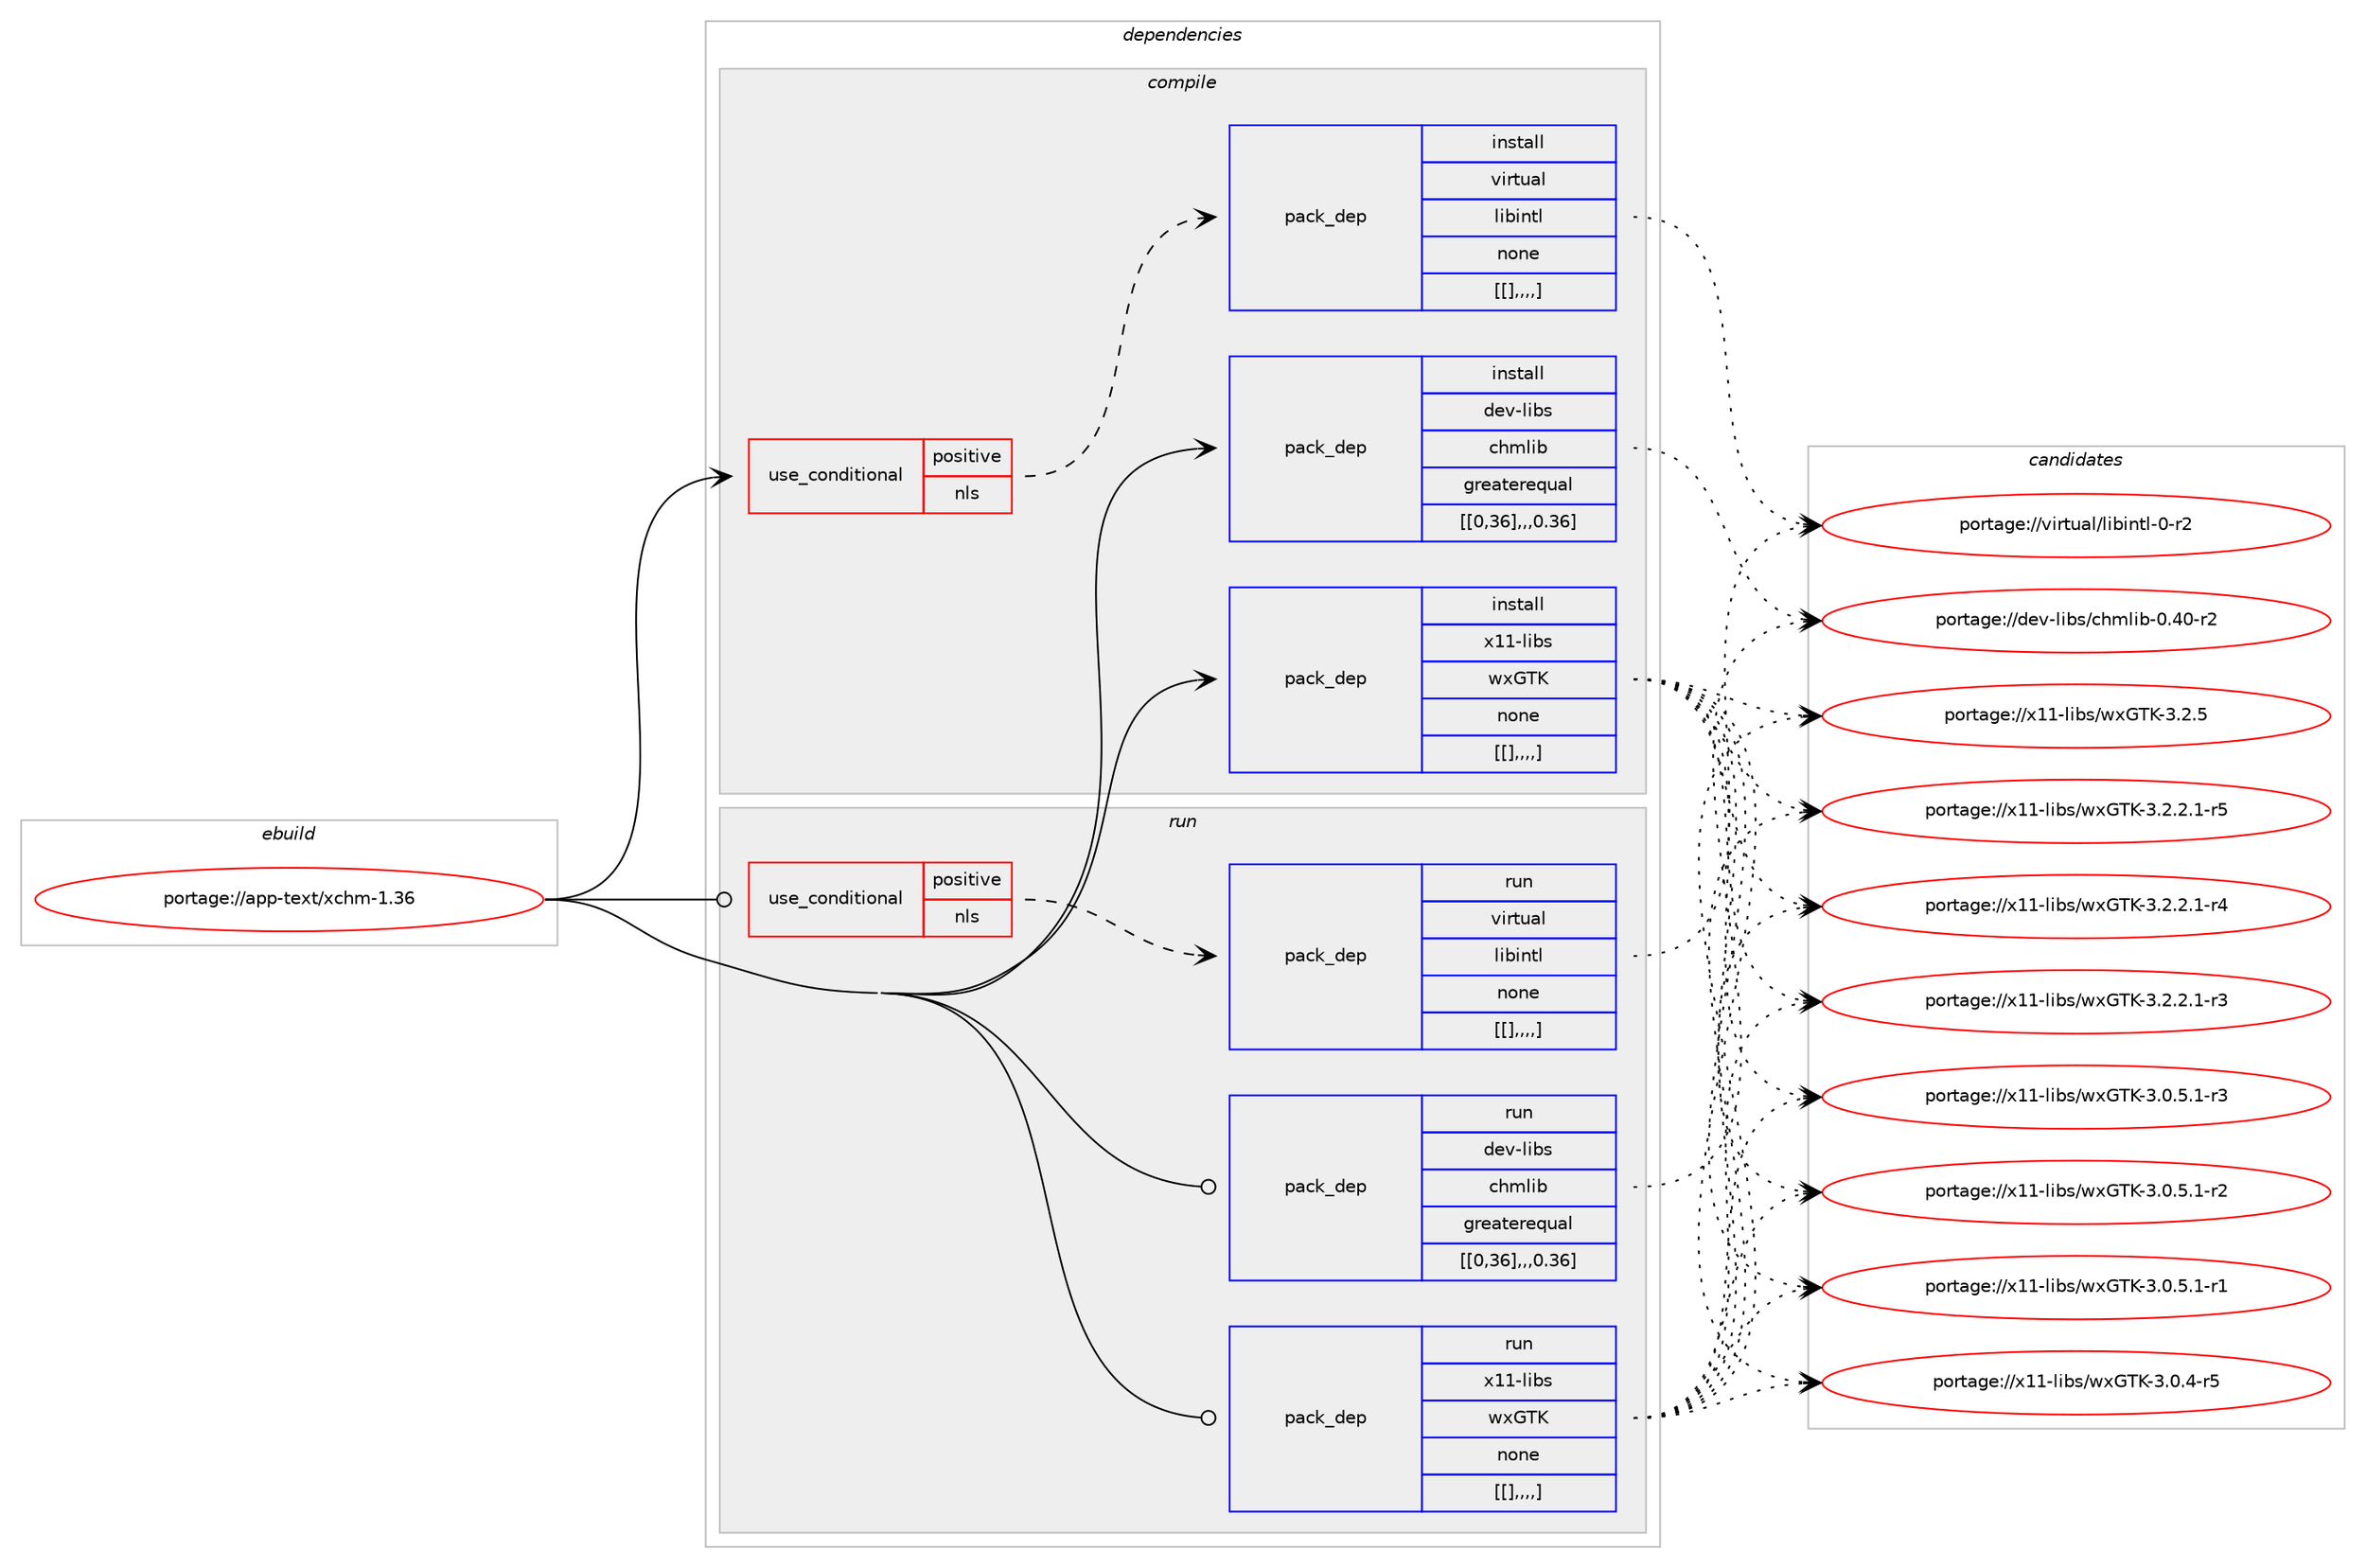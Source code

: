 digraph prolog {

# *************
# Graph options
# *************

newrank=true;
concentrate=true;
compound=true;
graph [rankdir=LR,fontname=Helvetica,fontsize=10,ranksep=1.5];#, ranksep=2.5, nodesep=0.2];
edge  [arrowhead=vee];
node  [fontname=Helvetica,fontsize=10];

# **********
# The ebuild
# **********

subgraph cluster_leftcol {
color=gray;
label=<<i>ebuild</i>>;
id [label="portage://app-text/xchm-1.36", color=red, width=4, href="../app-text/xchm-1.36.svg"];
}

# ****************
# The dependencies
# ****************

subgraph cluster_midcol {
color=gray;
label=<<i>dependencies</i>>;
subgraph cluster_compile {
fillcolor="#eeeeee";
style=filled;
label=<<i>compile</i>>;
subgraph cond16353 {
dependency60262 [label=<<TABLE BORDER="0" CELLBORDER="1" CELLSPACING="0" CELLPADDING="4"><TR><TD ROWSPAN="3" CELLPADDING="10">use_conditional</TD></TR><TR><TD>positive</TD></TR><TR><TD>nls</TD></TR></TABLE>>, shape=none, color=red];
subgraph pack43399 {
dependency60263 [label=<<TABLE BORDER="0" CELLBORDER="1" CELLSPACING="0" CELLPADDING="4" WIDTH="220"><TR><TD ROWSPAN="6" CELLPADDING="30">pack_dep</TD></TR><TR><TD WIDTH="110">install</TD></TR><TR><TD>virtual</TD></TR><TR><TD>libintl</TD></TR><TR><TD>none</TD></TR><TR><TD>[[],,,,]</TD></TR></TABLE>>, shape=none, color=blue];
}
dependency60262:e -> dependency60263:w [weight=20,style="dashed",arrowhead="vee"];
}
id:e -> dependency60262:w [weight=20,style="solid",arrowhead="vee"];
subgraph pack43400 {
dependency60264 [label=<<TABLE BORDER="0" CELLBORDER="1" CELLSPACING="0" CELLPADDING="4" WIDTH="220"><TR><TD ROWSPAN="6" CELLPADDING="30">pack_dep</TD></TR><TR><TD WIDTH="110">install</TD></TR><TR><TD>dev-libs</TD></TR><TR><TD>chmlib</TD></TR><TR><TD>greaterequal</TD></TR><TR><TD>[[0,36],,,0.36]</TD></TR></TABLE>>, shape=none, color=blue];
}
id:e -> dependency60264:w [weight=20,style="solid",arrowhead="vee"];
subgraph pack43401 {
dependency60265 [label=<<TABLE BORDER="0" CELLBORDER="1" CELLSPACING="0" CELLPADDING="4" WIDTH="220"><TR><TD ROWSPAN="6" CELLPADDING="30">pack_dep</TD></TR><TR><TD WIDTH="110">install</TD></TR><TR><TD>x11-libs</TD></TR><TR><TD>wxGTK</TD></TR><TR><TD>none</TD></TR><TR><TD>[[],,,,]</TD></TR></TABLE>>, shape=none, color=blue];
}
id:e -> dependency60265:w [weight=20,style="solid",arrowhead="vee"];
}
subgraph cluster_compileandrun {
fillcolor="#eeeeee";
style=filled;
label=<<i>compile and run</i>>;
}
subgraph cluster_run {
fillcolor="#eeeeee";
style=filled;
label=<<i>run</i>>;
subgraph cond16354 {
dependency60266 [label=<<TABLE BORDER="0" CELLBORDER="1" CELLSPACING="0" CELLPADDING="4"><TR><TD ROWSPAN="3" CELLPADDING="10">use_conditional</TD></TR><TR><TD>positive</TD></TR><TR><TD>nls</TD></TR></TABLE>>, shape=none, color=red];
subgraph pack43402 {
dependency60267 [label=<<TABLE BORDER="0" CELLBORDER="1" CELLSPACING="0" CELLPADDING="4" WIDTH="220"><TR><TD ROWSPAN="6" CELLPADDING="30">pack_dep</TD></TR><TR><TD WIDTH="110">run</TD></TR><TR><TD>virtual</TD></TR><TR><TD>libintl</TD></TR><TR><TD>none</TD></TR><TR><TD>[[],,,,]</TD></TR></TABLE>>, shape=none, color=blue];
}
dependency60266:e -> dependency60267:w [weight=20,style="dashed",arrowhead="vee"];
}
id:e -> dependency60266:w [weight=20,style="solid",arrowhead="odot"];
subgraph pack43403 {
dependency60268 [label=<<TABLE BORDER="0" CELLBORDER="1" CELLSPACING="0" CELLPADDING="4" WIDTH="220"><TR><TD ROWSPAN="6" CELLPADDING="30">pack_dep</TD></TR><TR><TD WIDTH="110">run</TD></TR><TR><TD>dev-libs</TD></TR><TR><TD>chmlib</TD></TR><TR><TD>greaterequal</TD></TR><TR><TD>[[0,36],,,0.36]</TD></TR></TABLE>>, shape=none, color=blue];
}
id:e -> dependency60268:w [weight=20,style="solid",arrowhead="odot"];
subgraph pack43404 {
dependency60269 [label=<<TABLE BORDER="0" CELLBORDER="1" CELLSPACING="0" CELLPADDING="4" WIDTH="220"><TR><TD ROWSPAN="6" CELLPADDING="30">pack_dep</TD></TR><TR><TD WIDTH="110">run</TD></TR><TR><TD>x11-libs</TD></TR><TR><TD>wxGTK</TD></TR><TR><TD>none</TD></TR><TR><TD>[[],,,,]</TD></TR></TABLE>>, shape=none, color=blue];
}
id:e -> dependency60269:w [weight=20,style="solid",arrowhead="odot"];
}
}

# **************
# The candidates
# **************

subgraph cluster_choices {
rank=same;
color=gray;
label=<<i>candidates</i>>;

subgraph choice43399 {
color=black;
nodesep=1;
choice11810511411611797108471081059810511011610845484511450 [label="portage://virtual/libintl-0-r2", color=red, width=4,href="../virtual/libintl-0-r2.svg"];
dependency60263:e -> choice11810511411611797108471081059810511011610845484511450:w [style=dotted,weight="100"];
}
subgraph choice43400 {
color=black;
nodesep=1;
choice100101118451081059811547991041091081059845484652484511450 [label="portage://dev-libs/chmlib-0.40-r2", color=red, width=4,href="../dev-libs/chmlib-0.40-r2.svg"];
dependency60264:e -> choice100101118451081059811547991041091081059845484652484511450:w [style=dotted,weight="100"];
}
subgraph choice43401 {
color=black;
nodesep=1;
choice1204949451081059811547119120718475455146504653 [label="portage://x11-libs/wxGTK-3.2.5", color=red, width=4,href="../x11-libs/wxGTK-3.2.5.svg"];
choice120494945108105981154711912071847545514650465046494511453 [label="portage://x11-libs/wxGTK-3.2.2.1-r5", color=red, width=4,href="../x11-libs/wxGTK-3.2.2.1-r5.svg"];
choice120494945108105981154711912071847545514650465046494511452 [label="portage://x11-libs/wxGTK-3.2.2.1-r4", color=red, width=4,href="../x11-libs/wxGTK-3.2.2.1-r4.svg"];
choice120494945108105981154711912071847545514650465046494511451 [label="portage://x11-libs/wxGTK-3.2.2.1-r3", color=red, width=4,href="../x11-libs/wxGTK-3.2.2.1-r3.svg"];
choice120494945108105981154711912071847545514648465346494511451 [label="portage://x11-libs/wxGTK-3.0.5.1-r3", color=red, width=4,href="../x11-libs/wxGTK-3.0.5.1-r3.svg"];
choice120494945108105981154711912071847545514648465346494511450 [label="portage://x11-libs/wxGTK-3.0.5.1-r2", color=red, width=4,href="../x11-libs/wxGTK-3.0.5.1-r2.svg"];
choice120494945108105981154711912071847545514648465346494511449 [label="portage://x11-libs/wxGTK-3.0.5.1-r1", color=red, width=4,href="../x11-libs/wxGTK-3.0.5.1-r1.svg"];
choice12049494510810598115471191207184754551464846524511453 [label="portage://x11-libs/wxGTK-3.0.4-r5", color=red, width=4,href="../x11-libs/wxGTK-3.0.4-r5.svg"];
dependency60265:e -> choice1204949451081059811547119120718475455146504653:w [style=dotted,weight="100"];
dependency60265:e -> choice120494945108105981154711912071847545514650465046494511453:w [style=dotted,weight="100"];
dependency60265:e -> choice120494945108105981154711912071847545514650465046494511452:w [style=dotted,weight="100"];
dependency60265:e -> choice120494945108105981154711912071847545514650465046494511451:w [style=dotted,weight="100"];
dependency60265:e -> choice120494945108105981154711912071847545514648465346494511451:w [style=dotted,weight="100"];
dependency60265:e -> choice120494945108105981154711912071847545514648465346494511450:w [style=dotted,weight="100"];
dependency60265:e -> choice120494945108105981154711912071847545514648465346494511449:w [style=dotted,weight="100"];
dependency60265:e -> choice12049494510810598115471191207184754551464846524511453:w [style=dotted,weight="100"];
}
subgraph choice43402 {
color=black;
nodesep=1;
choice11810511411611797108471081059810511011610845484511450 [label="portage://virtual/libintl-0-r2", color=red, width=4,href="../virtual/libintl-0-r2.svg"];
dependency60267:e -> choice11810511411611797108471081059810511011610845484511450:w [style=dotted,weight="100"];
}
subgraph choice43403 {
color=black;
nodesep=1;
choice100101118451081059811547991041091081059845484652484511450 [label="portage://dev-libs/chmlib-0.40-r2", color=red, width=4,href="../dev-libs/chmlib-0.40-r2.svg"];
dependency60268:e -> choice100101118451081059811547991041091081059845484652484511450:w [style=dotted,weight="100"];
}
subgraph choice43404 {
color=black;
nodesep=1;
choice1204949451081059811547119120718475455146504653 [label="portage://x11-libs/wxGTK-3.2.5", color=red, width=4,href="../x11-libs/wxGTK-3.2.5.svg"];
choice120494945108105981154711912071847545514650465046494511453 [label="portage://x11-libs/wxGTK-3.2.2.1-r5", color=red, width=4,href="../x11-libs/wxGTK-3.2.2.1-r5.svg"];
choice120494945108105981154711912071847545514650465046494511452 [label="portage://x11-libs/wxGTK-3.2.2.1-r4", color=red, width=4,href="../x11-libs/wxGTK-3.2.2.1-r4.svg"];
choice120494945108105981154711912071847545514650465046494511451 [label="portage://x11-libs/wxGTK-3.2.2.1-r3", color=red, width=4,href="../x11-libs/wxGTK-3.2.2.1-r3.svg"];
choice120494945108105981154711912071847545514648465346494511451 [label="portage://x11-libs/wxGTK-3.0.5.1-r3", color=red, width=4,href="../x11-libs/wxGTK-3.0.5.1-r3.svg"];
choice120494945108105981154711912071847545514648465346494511450 [label="portage://x11-libs/wxGTK-3.0.5.1-r2", color=red, width=4,href="../x11-libs/wxGTK-3.0.5.1-r2.svg"];
choice120494945108105981154711912071847545514648465346494511449 [label="portage://x11-libs/wxGTK-3.0.5.1-r1", color=red, width=4,href="../x11-libs/wxGTK-3.0.5.1-r1.svg"];
choice12049494510810598115471191207184754551464846524511453 [label="portage://x11-libs/wxGTK-3.0.4-r5", color=red, width=4,href="../x11-libs/wxGTK-3.0.4-r5.svg"];
dependency60269:e -> choice1204949451081059811547119120718475455146504653:w [style=dotted,weight="100"];
dependency60269:e -> choice120494945108105981154711912071847545514650465046494511453:w [style=dotted,weight="100"];
dependency60269:e -> choice120494945108105981154711912071847545514650465046494511452:w [style=dotted,weight="100"];
dependency60269:e -> choice120494945108105981154711912071847545514650465046494511451:w [style=dotted,weight="100"];
dependency60269:e -> choice120494945108105981154711912071847545514648465346494511451:w [style=dotted,weight="100"];
dependency60269:e -> choice120494945108105981154711912071847545514648465346494511450:w [style=dotted,weight="100"];
dependency60269:e -> choice120494945108105981154711912071847545514648465346494511449:w [style=dotted,weight="100"];
dependency60269:e -> choice12049494510810598115471191207184754551464846524511453:w [style=dotted,weight="100"];
}
}

}
